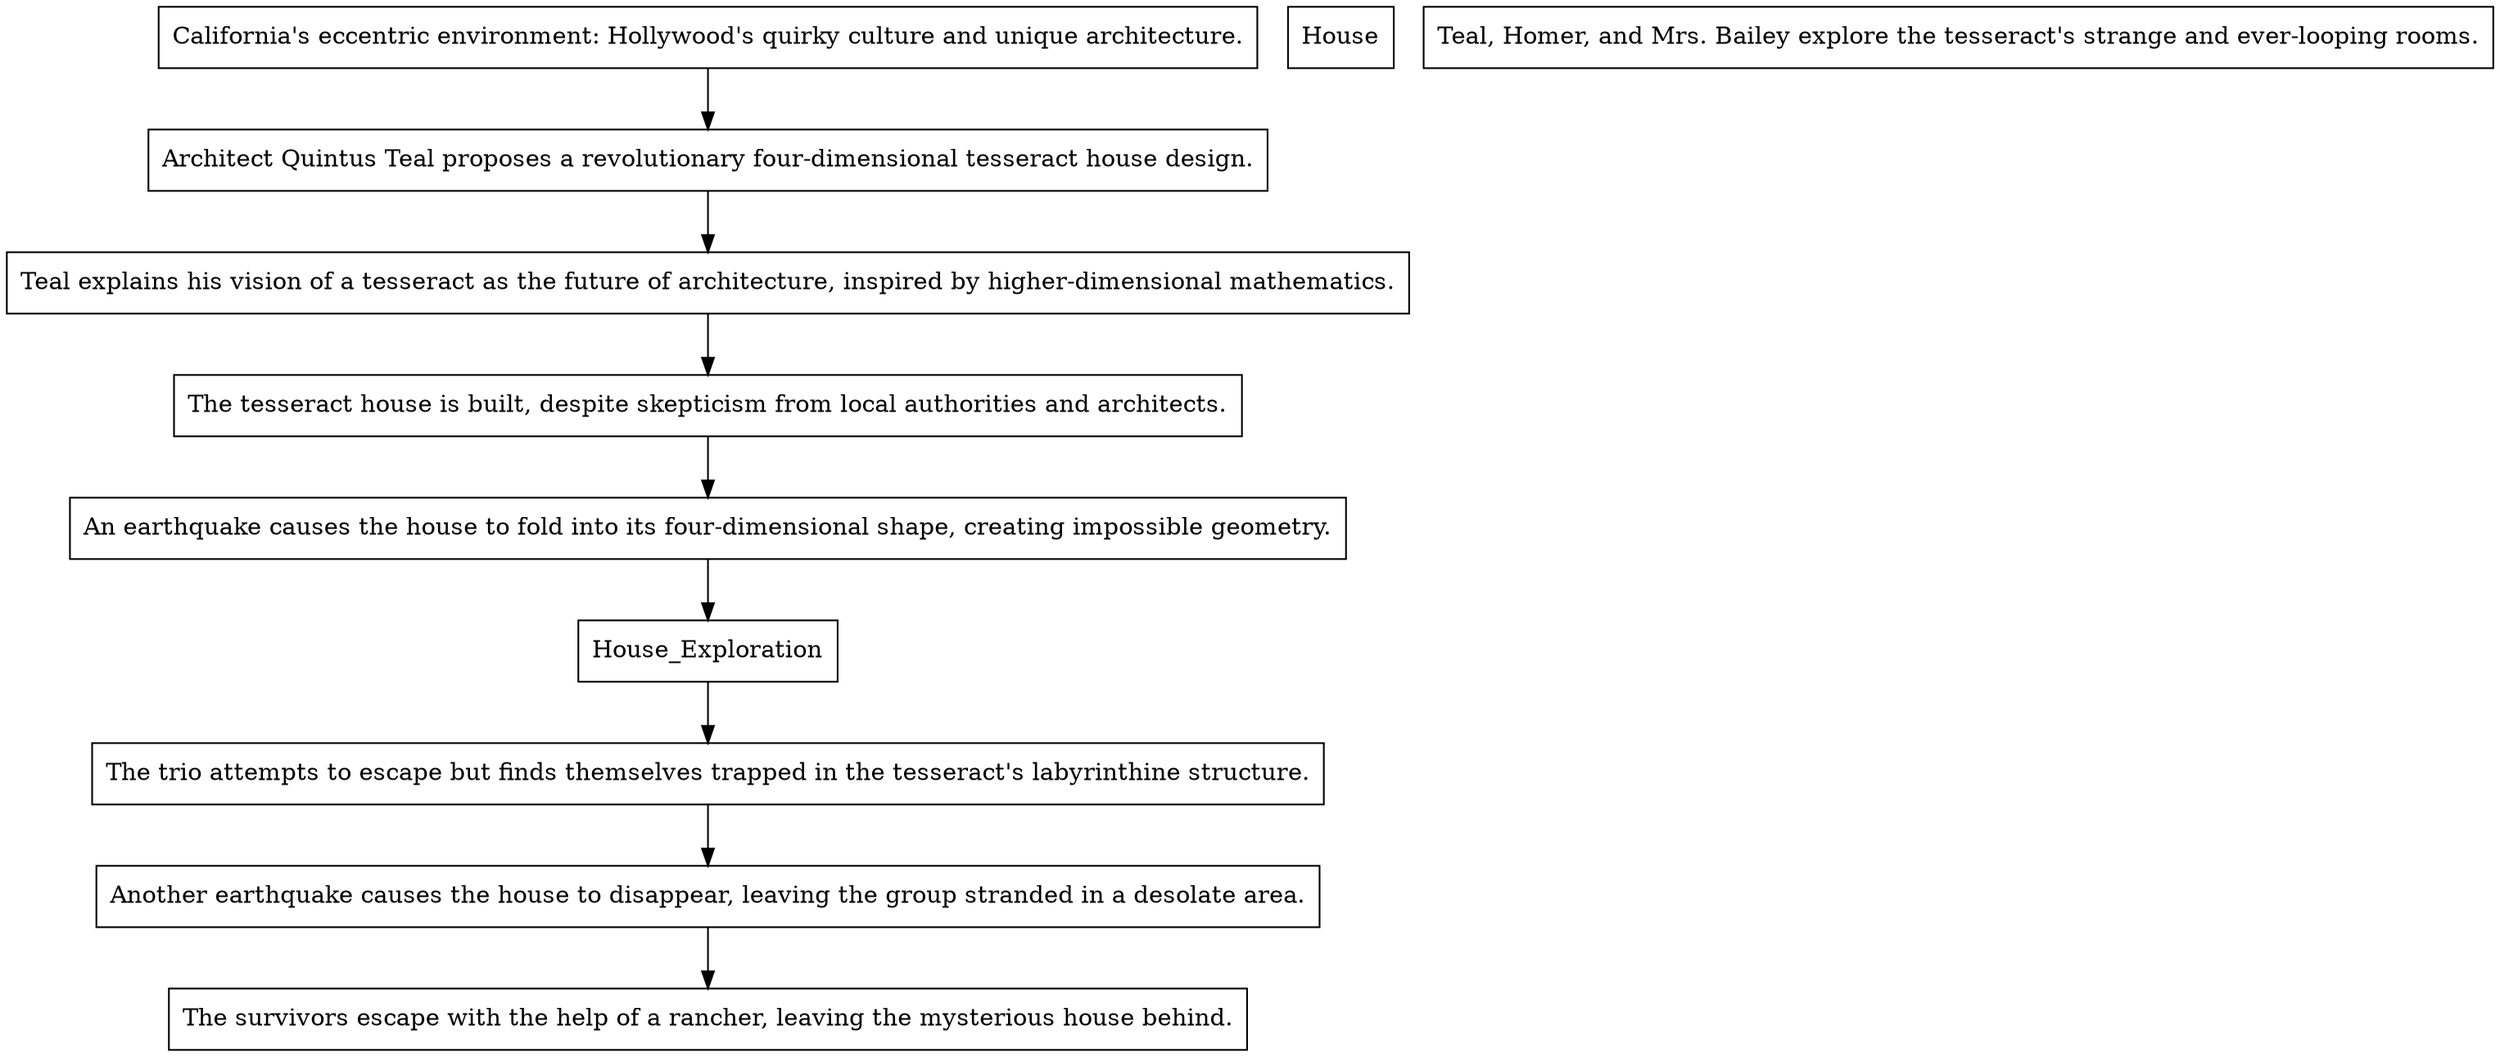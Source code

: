 
digraph Heinlein_CrookedHouse {
    rankdir=TB;
    node[shape=box];

    Setting [label="California's eccentric environment: Hollywood's quirky culture and unique architecture."];
    Quintus_Teal [label="Architect Quintus Teal proposes a revolutionary four-dimensional tesseract house design."];
    House_Conception [label="Teal explains his vision of a tesseract as the future of architecture, inspired by higher-dimensional mathematics."];
    House_Construction [label="The tesseract house is built, despite skepticism from local authorities and architects."];
    Earthquake_Strikes [label="An earthquake causes the house to fold into its four-dimensional shape, creating impossible geometry."];
    House Exploration [label="Teal, Homer, and Mrs. Bailey explore the tesseract's strange and ever-looping rooms."];
    Escape_Attempts [label="The trio attempts to escape but finds themselves trapped in the tesseract's labyrinthine structure."];
    House_Disappearance [label="Another earthquake causes the house to disappear, leaving the group stranded in a desolate area."];
    Resolution [label="The survivors escape with the help of a rancher, leaving the mysterious house behind."];

    Setting -> Quintus_Teal;
    Quintus_Teal -> House_Conception;
    House_Conception -> House_Construction;
    House_Construction -> Earthquake_Strikes;
    Earthquake_Strikes -> House_Exploration;
    House_Exploration -> Escape_Attempts;
    Escape_Attempts -> House_Disappearance;
    House_Disappearance -> Resolution;
}
